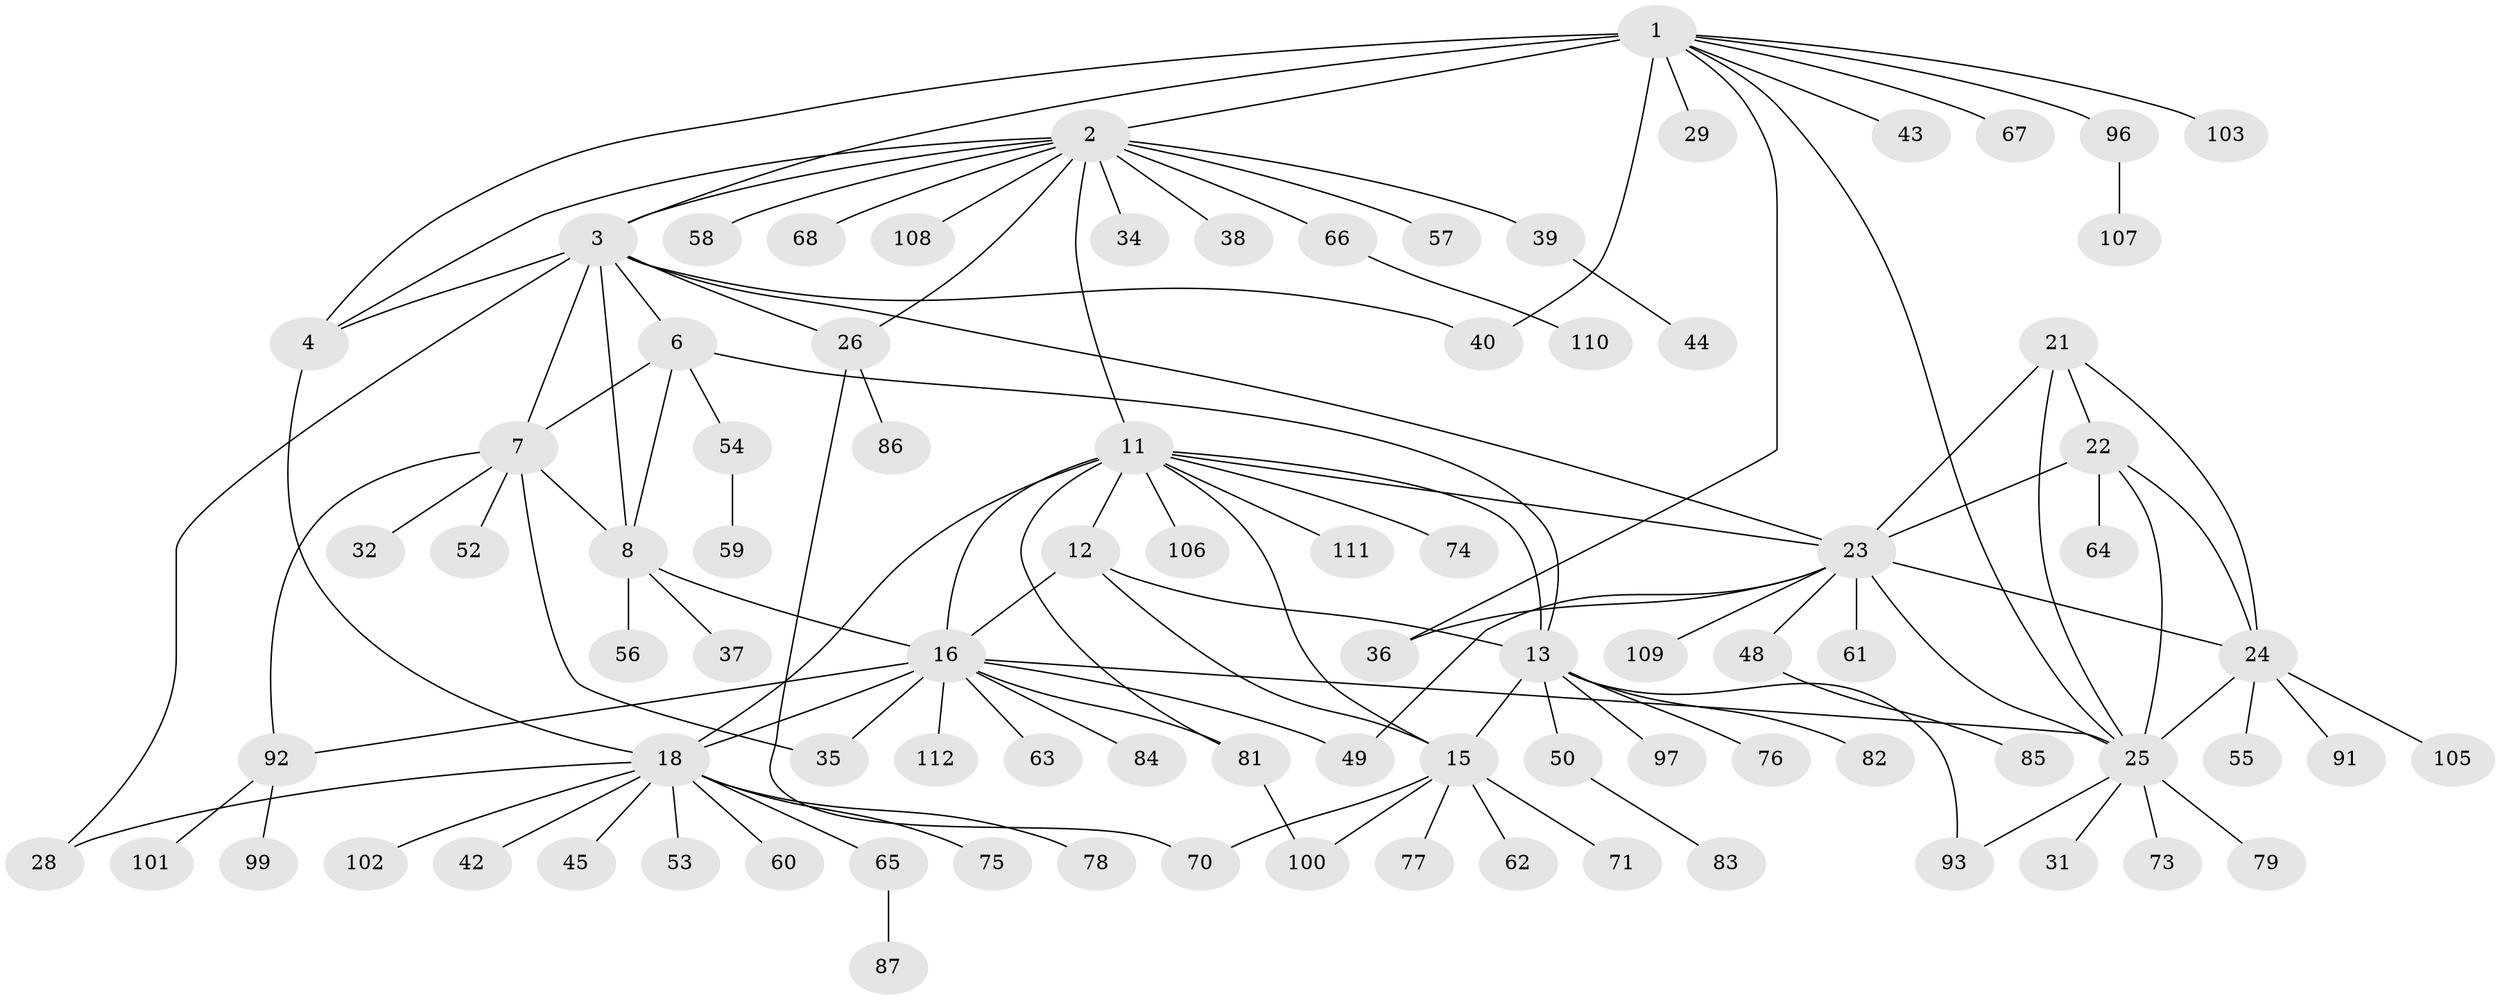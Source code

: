 // original degree distribution, {10: 0.017857142857142856, 15: 0.008928571428571428, 5: 0.017857142857142856, 6: 0.08035714285714286, 7: 0.008928571428571428, 8: 0.026785714285714284, 9: 0.017857142857142856, 12: 0.026785714285714284, 4: 0.017857142857142856, 11: 0.008928571428571428, 3: 0.03571428571428571, 1: 0.5446428571428571, 2: 0.1875}
// Generated by graph-tools (version 1.1) at 2025/42/03/06/25 10:42:15]
// undirected, 88 vertices, 121 edges
graph export_dot {
graph [start="1"]
  node [color=gray90,style=filled];
  1 [super="+5"];
  2 [super="+27"];
  3 [super="+9"];
  4 [super="+46"];
  6 [super="+47"];
  7 [super="+10"];
  8 [super="+88"];
  11 [super="+19"];
  12 [super="+98"];
  13 [super="+14"];
  15 [super="+30"];
  16 [super="+17"];
  18 [super="+20"];
  21;
  22 [super="+33"];
  23 [super="+69"];
  24 [super="+41"];
  25 [super="+90"];
  26 [super="+51"];
  28;
  29;
  31;
  32;
  34;
  35;
  36;
  37;
  38;
  39;
  40;
  42;
  43;
  44;
  45;
  48;
  49 [super="+80"];
  50;
  52 [super="+72"];
  53;
  54 [super="+89"];
  55;
  56;
  57;
  58;
  59;
  60;
  61 [super="+94"];
  62;
  63;
  64;
  65;
  66;
  67;
  68;
  70;
  71;
  73 [super="+104"];
  74;
  75;
  76;
  77;
  78;
  79;
  81;
  82;
  83;
  84;
  85;
  86;
  87;
  91;
  92 [super="+95"];
  93;
  96;
  97;
  99;
  100;
  101;
  102;
  103;
  105;
  106;
  107;
  108;
  109;
  110;
  111;
  112;
  1 -- 2 [weight=2];
  1 -- 3 [weight=2];
  1 -- 4 [weight=2];
  1 -- 29;
  1 -- 36;
  1 -- 43;
  1 -- 67;
  1 -- 96;
  1 -- 103;
  1 -- 40;
  1 -- 25;
  2 -- 3;
  2 -- 4;
  2 -- 11;
  2 -- 26;
  2 -- 34;
  2 -- 38;
  2 -- 39;
  2 -- 57;
  2 -- 58;
  2 -- 66;
  2 -- 68;
  2 -- 108;
  3 -- 4;
  3 -- 6;
  3 -- 7 [weight=2];
  3 -- 8;
  3 -- 40;
  3 -- 23;
  3 -- 28;
  3 -- 26;
  4 -- 18;
  6 -- 7 [weight=2];
  6 -- 8;
  6 -- 13;
  6 -- 54;
  7 -- 8 [weight=2];
  7 -- 52;
  7 -- 92;
  7 -- 32;
  7 -- 35;
  8 -- 37;
  8 -- 56;
  8 -- 16;
  11 -- 12;
  11 -- 13 [weight=2];
  11 -- 15;
  11 -- 23;
  11 -- 74;
  11 -- 81;
  11 -- 106;
  11 -- 16 [weight=2];
  11 -- 18 [weight=2];
  11 -- 111;
  12 -- 13 [weight=2];
  12 -- 15;
  12 -- 16;
  13 -- 15 [weight=2];
  13 -- 82;
  13 -- 93;
  13 -- 97;
  13 -- 50;
  13 -- 76;
  15 -- 62;
  15 -- 70;
  15 -- 71;
  15 -- 77;
  15 -- 100;
  16 -- 18 [weight=4];
  16 -- 25;
  16 -- 112;
  16 -- 35;
  16 -- 81;
  16 -- 49;
  16 -- 84;
  16 -- 63;
  16 -- 92;
  18 -- 28;
  18 -- 42;
  18 -- 45;
  18 -- 53;
  18 -- 60;
  18 -- 78;
  18 -- 102;
  18 -- 65;
  18 -- 75;
  21 -- 22;
  21 -- 23;
  21 -- 24;
  21 -- 25;
  22 -- 23;
  22 -- 24;
  22 -- 25;
  22 -- 64;
  23 -- 24;
  23 -- 25;
  23 -- 36;
  23 -- 48;
  23 -- 61;
  23 -- 109;
  23 -- 49;
  24 -- 25;
  24 -- 55;
  24 -- 91;
  24 -- 105;
  25 -- 31;
  25 -- 73;
  25 -- 79;
  25 -- 93;
  26 -- 86;
  26 -- 70;
  39 -- 44;
  48 -- 85;
  50 -- 83;
  54 -- 59;
  65 -- 87;
  66 -- 110;
  81 -- 100;
  92 -- 99;
  92 -- 101;
  96 -- 107;
}
